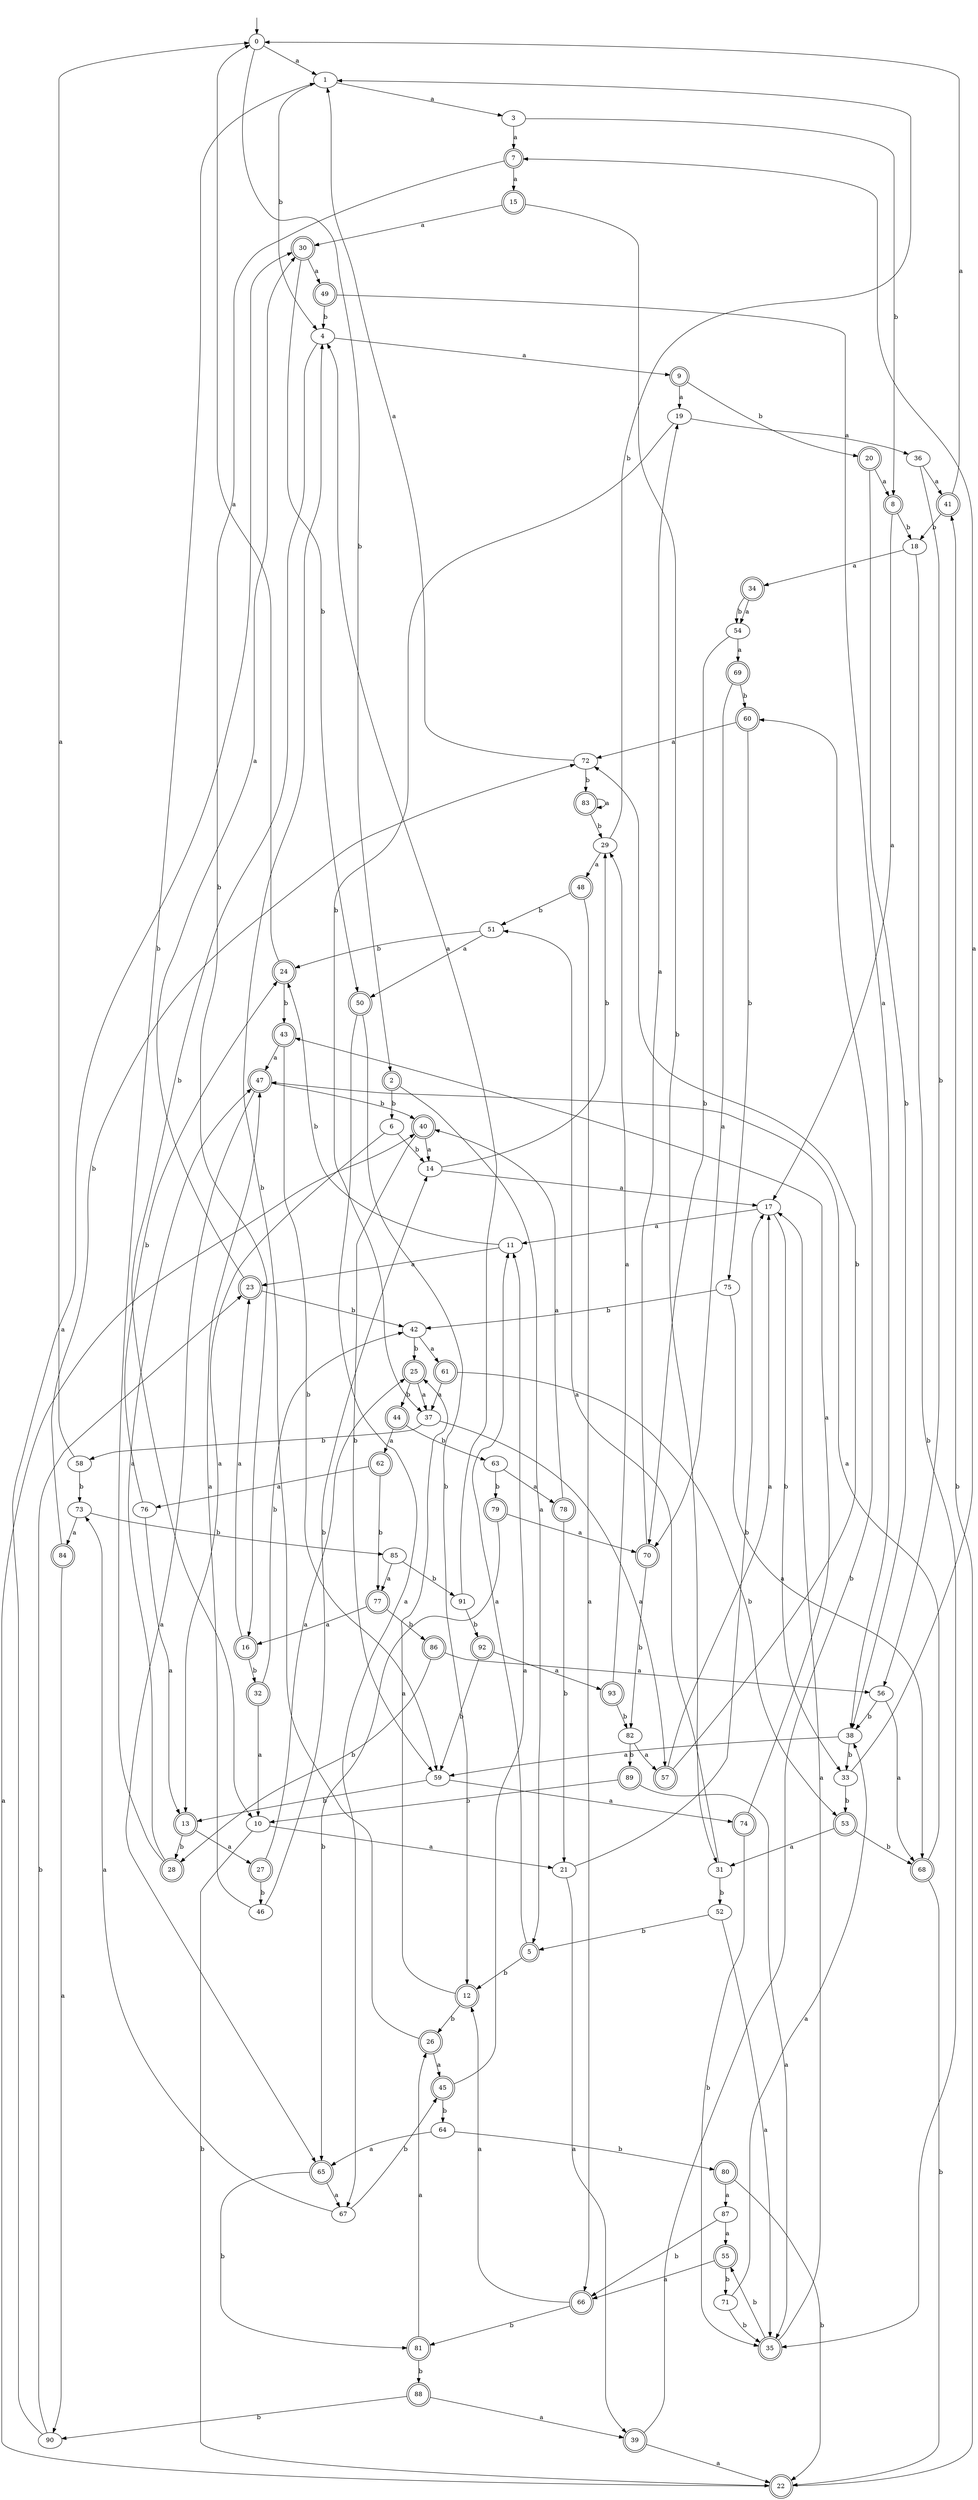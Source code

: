 digraph RandomDFA {
  __start0 [label="", shape=none];
  __start0 -> 0 [label=""];
  0 [shape=circle]
  0 -> 1 [label="a"]
  0 -> 2 [label="b"]
  1
  1 -> 3 [label="a"]
  1 -> 4 [label="b"]
  2 [shape=doublecircle]
  2 -> 5 [label="a"]
  2 -> 6 [label="b"]
  3
  3 -> 7 [label="a"]
  3 -> 8 [label="b"]
  4
  4 -> 9 [label="a"]
  4 -> 10 [label="b"]
  5 [shape=doublecircle]
  5 -> 11 [label="a"]
  5 -> 12 [label="b"]
  6
  6 -> 13 [label="a"]
  6 -> 14 [label="b"]
  7 [shape=doublecircle]
  7 -> 15 [label="a"]
  7 -> 16 [label="b"]
  8 [shape=doublecircle]
  8 -> 17 [label="a"]
  8 -> 18 [label="b"]
  9 [shape=doublecircle]
  9 -> 19 [label="a"]
  9 -> 20 [label="b"]
  10
  10 -> 21 [label="a"]
  10 -> 22 [label="b"]
  11
  11 -> 23 [label="a"]
  11 -> 24 [label="b"]
  12 [shape=doublecircle]
  12 -> 25 [label="a"]
  12 -> 26 [label="b"]
  13 [shape=doublecircle]
  13 -> 27 [label="a"]
  13 -> 28 [label="b"]
  14
  14 -> 17 [label="a"]
  14 -> 29 [label="b"]
  15 [shape=doublecircle]
  15 -> 30 [label="a"]
  15 -> 31 [label="b"]
  16 [shape=doublecircle]
  16 -> 23 [label="a"]
  16 -> 32 [label="b"]
  17
  17 -> 11 [label="a"]
  17 -> 33 [label="b"]
  18
  18 -> 34 [label="a"]
  18 -> 35 [label="b"]
  19
  19 -> 36 [label="a"]
  19 -> 37 [label="b"]
  20 [shape=doublecircle]
  20 -> 8 [label="a"]
  20 -> 38 [label="b"]
  21
  21 -> 39 [label="a"]
  21 -> 17 [label="b"]
  22 [shape=doublecircle]
  22 -> 40 [label="a"]
  22 -> 41 [label="b"]
  23 [shape=doublecircle]
  23 -> 30 [label="a"]
  23 -> 42 [label="b"]
  24 [shape=doublecircle]
  24 -> 0 [label="a"]
  24 -> 43 [label="b"]
  25 [shape=doublecircle]
  25 -> 37 [label="a"]
  25 -> 44 [label="b"]
  26 [shape=doublecircle]
  26 -> 45 [label="a"]
  26 -> 4 [label="b"]
  27 [shape=doublecircle]
  27 -> 25 [label="a"]
  27 -> 46 [label="b"]
  28 [shape=doublecircle]
  28 -> 47 [label="a"]
  28 -> 1 [label="b"]
  29
  29 -> 48 [label="a"]
  29 -> 1 [label="b"]
  30 [shape=doublecircle]
  30 -> 49 [label="a"]
  30 -> 50 [label="b"]
  31
  31 -> 51 [label="a"]
  31 -> 52 [label="b"]
  32 [shape=doublecircle]
  32 -> 10 [label="a"]
  32 -> 42 [label="b"]
  33
  33 -> 7 [label="a"]
  33 -> 53 [label="b"]
  34 [shape=doublecircle]
  34 -> 54 [label="a"]
  34 -> 54 [label="b"]
  35 [shape=doublecircle]
  35 -> 17 [label="a"]
  35 -> 55 [label="b"]
  36
  36 -> 41 [label="a"]
  36 -> 56 [label="b"]
  37
  37 -> 57 [label="a"]
  37 -> 58 [label="b"]
  38
  38 -> 59 [label="a"]
  38 -> 33 [label="b"]
  39 [shape=doublecircle]
  39 -> 22 [label="a"]
  39 -> 60 [label="b"]
  40 [shape=doublecircle]
  40 -> 14 [label="a"]
  40 -> 59 [label="b"]
  41 [shape=doublecircle]
  41 -> 0 [label="a"]
  41 -> 18 [label="b"]
  42
  42 -> 61 [label="a"]
  42 -> 25 [label="b"]
  43 [shape=doublecircle]
  43 -> 47 [label="a"]
  43 -> 59 [label="b"]
  44 [shape=doublecircle]
  44 -> 62 [label="a"]
  44 -> 63 [label="b"]
  45 [shape=doublecircle]
  45 -> 11 [label="a"]
  45 -> 64 [label="b"]
  46
  46 -> 47 [label="a"]
  46 -> 14 [label="b"]
  47 [shape=doublecircle]
  47 -> 65 [label="a"]
  47 -> 40 [label="b"]
  48 [shape=doublecircle]
  48 -> 66 [label="a"]
  48 -> 51 [label="b"]
  49 [shape=doublecircle]
  49 -> 38 [label="a"]
  49 -> 4 [label="b"]
  50 [shape=doublecircle]
  50 -> 67 [label="a"]
  50 -> 12 [label="b"]
  51
  51 -> 50 [label="a"]
  51 -> 24 [label="b"]
  52
  52 -> 35 [label="a"]
  52 -> 5 [label="b"]
  53 [shape=doublecircle]
  53 -> 31 [label="a"]
  53 -> 68 [label="b"]
  54
  54 -> 69 [label="a"]
  54 -> 70 [label="b"]
  55 [shape=doublecircle]
  55 -> 66 [label="a"]
  55 -> 71 [label="b"]
  56
  56 -> 68 [label="a"]
  56 -> 38 [label="b"]
  57 [shape=doublecircle]
  57 -> 17 [label="a"]
  57 -> 72 [label="b"]
  58
  58 -> 0 [label="a"]
  58 -> 73 [label="b"]
  59
  59 -> 74 [label="a"]
  59 -> 13 [label="b"]
  60 [shape=doublecircle]
  60 -> 72 [label="a"]
  60 -> 75 [label="b"]
  61 [shape=doublecircle]
  61 -> 37 [label="a"]
  61 -> 53 [label="b"]
  62 [shape=doublecircle]
  62 -> 76 [label="a"]
  62 -> 77 [label="b"]
  63
  63 -> 78 [label="a"]
  63 -> 79 [label="b"]
  64
  64 -> 65 [label="a"]
  64 -> 80 [label="b"]
  65 [shape=doublecircle]
  65 -> 67 [label="a"]
  65 -> 81 [label="b"]
  66 [shape=doublecircle]
  66 -> 12 [label="a"]
  66 -> 81 [label="b"]
  67
  67 -> 73 [label="a"]
  67 -> 45 [label="b"]
  68 [shape=doublecircle]
  68 -> 47 [label="a"]
  68 -> 22 [label="b"]
  69 [shape=doublecircle]
  69 -> 70 [label="a"]
  69 -> 60 [label="b"]
  70 [shape=doublecircle]
  70 -> 19 [label="a"]
  70 -> 82 [label="b"]
  71
  71 -> 38 [label="a"]
  71 -> 35 [label="b"]
  72
  72 -> 1 [label="a"]
  72 -> 83 [label="b"]
  73
  73 -> 84 [label="a"]
  73 -> 85 [label="b"]
  74 [shape=doublecircle]
  74 -> 43 [label="a"]
  74 -> 35 [label="b"]
  75
  75 -> 68 [label="a"]
  75 -> 42 [label="b"]
  76
  76 -> 13 [label="a"]
  76 -> 24 [label="b"]
  77 [shape=doublecircle]
  77 -> 16 [label="a"]
  77 -> 86 [label="b"]
  78 [shape=doublecircle]
  78 -> 40 [label="a"]
  78 -> 21 [label="b"]
  79 [shape=doublecircle]
  79 -> 70 [label="a"]
  79 -> 65 [label="b"]
  80 [shape=doublecircle]
  80 -> 87 [label="a"]
  80 -> 22 [label="b"]
  81 [shape=doublecircle]
  81 -> 26 [label="a"]
  81 -> 88 [label="b"]
  82
  82 -> 57 [label="a"]
  82 -> 89 [label="b"]
  83 [shape=doublecircle]
  83 -> 83 [label="a"]
  83 -> 29 [label="b"]
  84 [shape=doublecircle]
  84 -> 90 [label="a"]
  84 -> 72 [label="b"]
  85
  85 -> 77 [label="a"]
  85 -> 91 [label="b"]
  86 [shape=doublecircle]
  86 -> 56 [label="a"]
  86 -> 28 [label="b"]
  87
  87 -> 55 [label="a"]
  87 -> 66 [label="b"]
  88 [shape=doublecircle]
  88 -> 39 [label="a"]
  88 -> 90 [label="b"]
  89 [shape=doublecircle]
  89 -> 35 [label="a"]
  89 -> 10 [label="b"]
  90
  90 -> 30 [label="a"]
  90 -> 23 [label="b"]
  91
  91 -> 4 [label="a"]
  91 -> 92 [label="b"]
  92 [shape=doublecircle]
  92 -> 93 [label="a"]
  92 -> 59 [label="b"]
  93 [shape=doublecircle]
  93 -> 29 [label="a"]
  93 -> 82 [label="b"]
}
